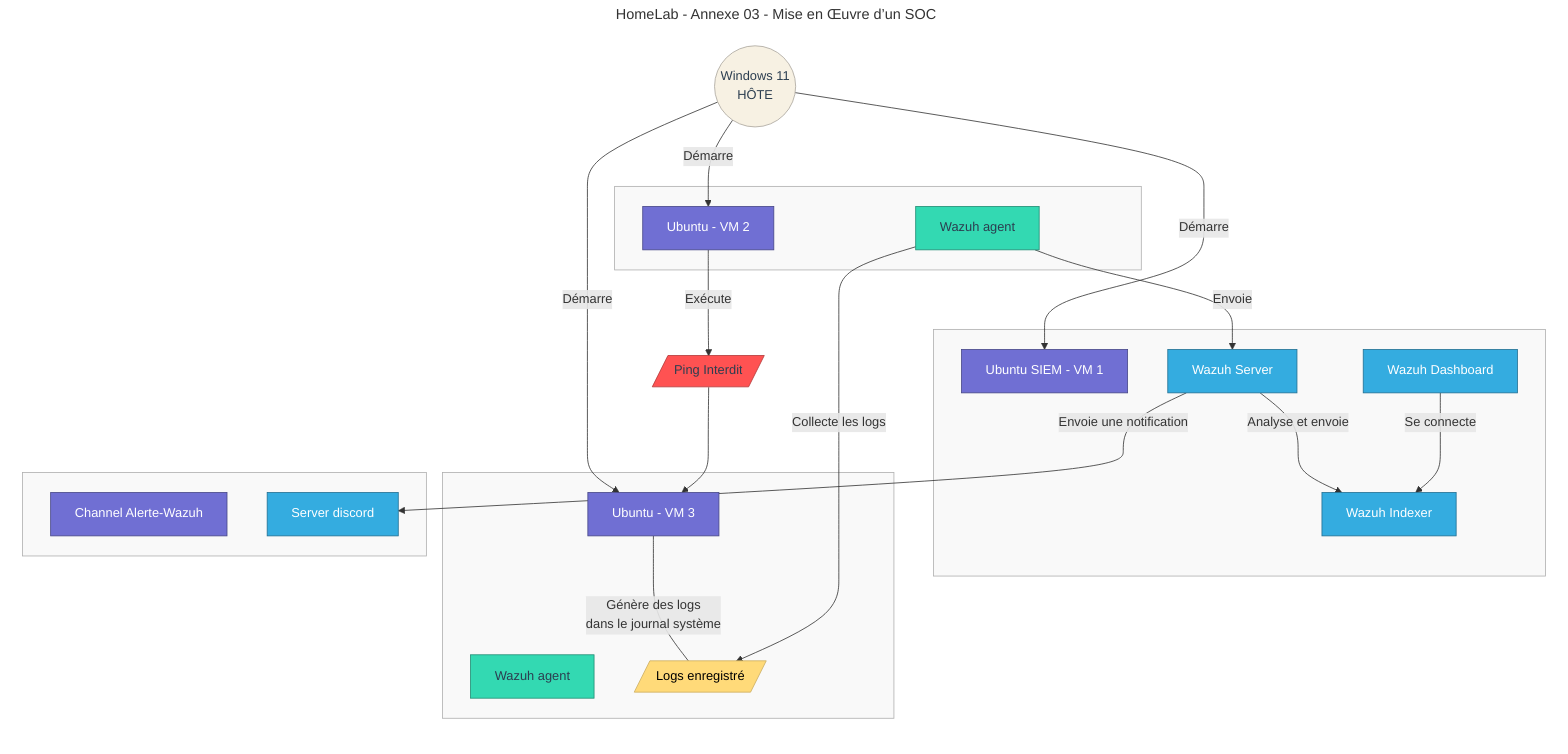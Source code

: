 ---
title: HomeLab - Annexe 03 - Mise en Œuvre d’un SOC
---

flowchart TB

  HOTE((Windows 11<br>HÔTE))

  subgraph VM_A [" "]
    SIEM[Ubuntu SIEM - VM 1]
    WAZUH_SERVER[Wazuh Server]
    WAZUH_INDEXER[Wazuh Indexer]
    WAZUH_DASHBOARD[Wazuh Dashboard]
  end
  
  subgraph VM_B [" "]
    VM2[Ubuntu - VM 2]
    WAZUH_AGENT_VMB[Wazuh agent]
  end

  subgraph GROUPE [" "]
    subgraph VM_C [" "]
      VM3[Ubuntu - VM 3]
      WAZUH_AGENT_VMC[Wazuh agent]
      LOG_DISPONIBLE[/Logs enregistré/]
    end

    subgraph VM_D [" "]
      DISCORD_CHANNEL[Channel Alerte-Wazuh]
      DISCORD[Server discord]
    end
  end

  PING[/Ping Interdit/]


    
  

  HOTE -->|Démarre|SIEM & VM2 & VM3
  VM2 -->|Exécute| PING --> VM3
  VM3 ---|Génère des logs<br>dans le journal système| LOG_DISPONIBLE
  WAZUH_AGENT_VMB -->|Collecte les logs| LOG_DISPONIBLE
  WAZUH_AGENT_VMB -->|Envoie| WAZUH_SERVER
  WAZUH_SERVER --> |Analyse et envoie| WAZUH_INDEXER
  WAZUH_SERVER --> |Envoie une notification|DISCORD
  WAZUH_DASHBOARD --> |Se connecte| WAZUH_INDEXER

  %% Palette de couleurs flat et classes (https://flatuicolors.com/palette/es)
  classDef hote fill:#f7f1e3,stroke:#aaa69d,stroke-width:1px,color:#2C3E50
  classDef vm fill:#706fd3,stroke:#474787,stroke-width:1px,color:#FFFFFF
  classDef ping fill:#ff5252,stroke:#b33939,stroke-width:1px,color:#2C3E50
  classDef wazuh_agent fill:#33d9b2,stroke:#218c74,stroke-width:1px,color:#2C3E50
  classDef wazuh_server fill:#34ace0,stroke:#227093,stroke-width:1px,color:#FFFFFF
  classDef wazuh_indexer fill:#34ace0,stroke:#227093,stroke-width:1px,color:#FFFFFF
  classDef wazuh_dashboard fill:#34ace0,stroke:#227093,stroke-width:1px,color:#FFFFFF
  classDef none fill:none,stroke:none,color:#FFFFFF
  classDef log fill:#ffda79,stroke:#ccae62,stroke-width:1px,color:#000000
  classDef bg fill:#f9f9f9,stroke:#afafaf,stroke-width:1px,color:#000000

  %% Affectation des classes
  class HOTE hote
  class SIEM,VM2,VM3,DISCORD_CHANNEL vm
  class PING ping
  class LOG_DISPONIBLE log
  class WAZUH_AGENT_VMB,WAZUH_AGENT_VMC wazuh_agent
  class WAZUH_SERVER wazuh_server
  class WAZUH_INDEXER wazuh_indexer
  class WAZUH_DASHBOARD,DISCORD wazuh_dashboard
  class TOP,VM_A,VM_B,VM_C,VM_D bg
  class GROUPE none